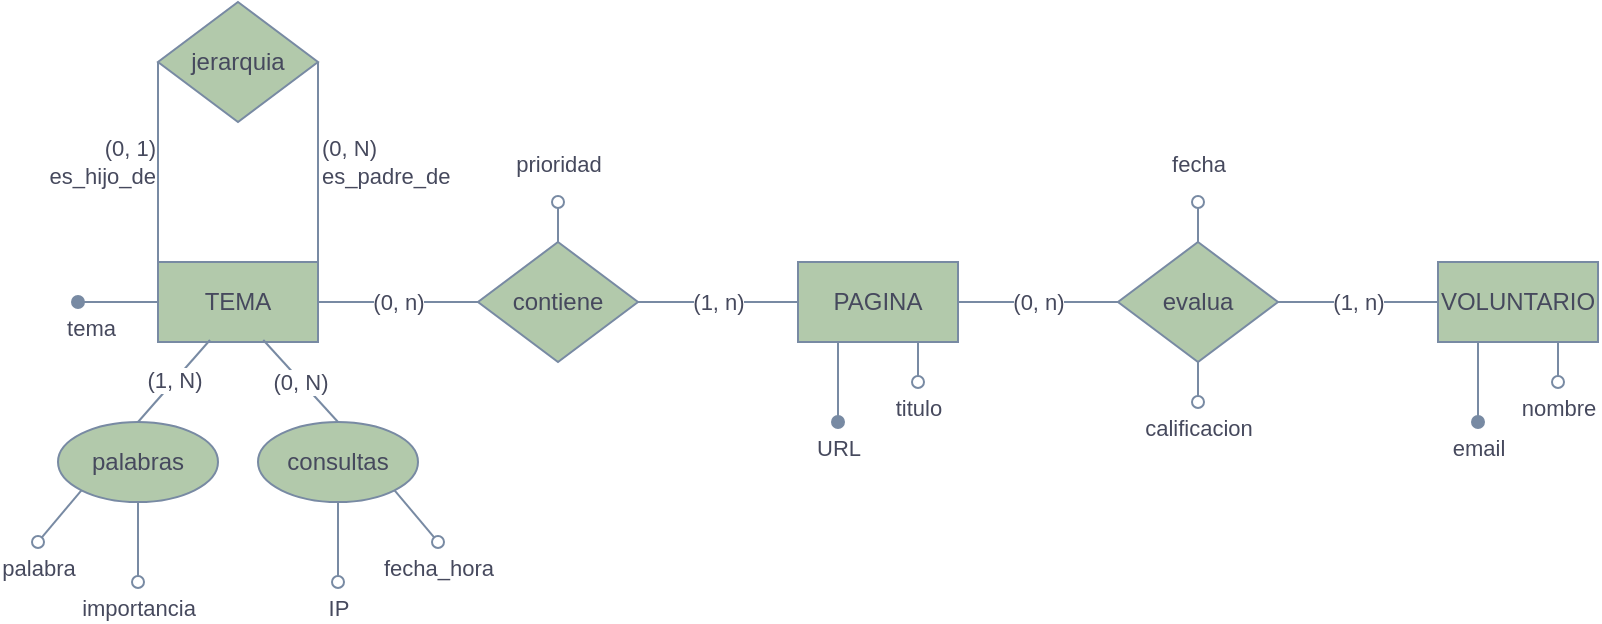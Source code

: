 <mxfile version="17.4.6" type="device"><diagram id="R2lEEEUBdFMjLlhIrx00" name="Page-1"><mxGraphModel dx="862" dy="496" grid="1" gridSize="10" guides="1" tooltips="1" connect="1" arrows="1" fold="1" page="1" pageScale="1" pageWidth="1169" pageHeight="827" math="0" shadow="0" extFonts="Permanent Marker^https://fonts.googleapis.com/css?family=Permanent+Marker"><root><mxCell id="0"/><mxCell id="1" parent="0"/><mxCell id="az94NWHXUpk0kcAOf4Yl-8" value="tema" style="edgeStyle=none;rounded=0;orthogonalLoop=1;jettySize=auto;html=1;endArrow=oval;endFill=1;startArrow=none;startFill=0;labelPosition=left;verticalLabelPosition=bottom;align=right;verticalAlign=top;strokeColor=#788AA3;fontColor=#46495D;" edge="1" parent="1" source="V0h3Uh2K9khEuizxDlOd-1"><mxGeometry relative="1" as="geometry"><mxPoint x="60" y="190" as="targetPoint"/></mxGeometry></mxCell><mxCell id="az94NWHXUpk0kcAOf4Yl-23" value="(0, n)" style="edgeStyle=none;rounded=0;orthogonalLoop=1;jettySize=auto;html=1;exitX=1;exitY=0.5;exitDx=0;exitDy=0;startArrow=none;startFill=0;endArrow=none;endFill=0;strokeColor=#788AA3;fontColor=#46495D;" edge="1" parent="1" source="V0h3Uh2K9khEuizxDlOd-1" target="V0h3Uh2K9khEuizxDlOd-4"><mxGeometry relative="1" as="geometry"/></mxCell><mxCell id="V0h3Uh2K9khEuizxDlOd-1" value="TEMA" style="whiteSpace=wrap;html=1;align=center;fillColor=#B2C9AB;strokeColor=#788AA3;fontColor=#46495D;" parent="1" vertex="1"><mxGeometry x="100" y="170" width="80" height="40" as="geometry"/></mxCell><mxCell id="az94NWHXUpk0kcAOf4Yl-15" value="URL" style="edgeStyle=none;rounded=0;orthogonalLoop=1;jettySize=auto;html=1;exitX=0.25;exitY=1;exitDx=0;exitDy=0;startArrow=none;startFill=0;endArrow=oval;endFill=1;labelPosition=right;verticalLabelPosition=bottom;align=center;verticalAlign=top;strokeColor=#788AA3;fontColor=#46495D;" edge="1" parent="1" source="V0h3Uh2K9khEuizxDlOd-2"><mxGeometry x="1" relative="1" as="geometry"><mxPoint x="440" y="250" as="targetPoint"/><mxPoint as="offset"/></mxGeometry></mxCell><mxCell id="az94NWHXUpk0kcAOf4Yl-17" value="titulo" style="edgeStyle=none;rounded=0;orthogonalLoop=1;jettySize=auto;html=1;exitX=0.75;exitY=1;exitDx=0;exitDy=0;startArrow=none;startFill=0;endArrow=oval;endFill=0;labelPosition=right;verticalLabelPosition=bottom;align=center;verticalAlign=top;strokeColor=#788AA3;fontColor=#46495D;" edge="1" parent="1" source="V0h3Uh2K9khEuizxDlOd-2"><mxGeometry x="1" relative="1" as="geometry"><mxPoint x="480" y="230" as="targetPoint"/><mxPoint as="offset"/></mxGeometry></mxCell><mxCell id="az94NWHXUpk0kcAOf4Yl-25" value="(0, n)" style="edgeStyle=none;rounded=0;orthogonalLoop=1;jettySize=auto;html=1;exitX=1;exitY=0.5;exitDx=0;exitDy=0;entryX=0;entryY=0.5;entryDx=0;entryDy=0;startArrow=none;startFill=0;endArrow=none;endFill=0;strokeColor=#788AA3;fontColor=#46495D;" edge="1" parent="1" source="V0h3Uh2K9khEuizxDlOd-2" target="V0h3Uh2K9khEuizxDlOd-5"><mxGeometry relative="1" as="geometry"/></mxCell><mxCell id="V0h3Uh2K9khEuizxDlOd-2" value="PAGINA" style="whiteSpace=wrap;html=1;align=center;fillColor=#B2C9AB;strokeColor=#788AA3;fontColor=#46495D;" parent="1" vertex="1"><mxGeometry x="420" y="170" width="80" height="40" as="geometry"/></mxCell><mxCell id="az94NWHXUpk0kcAOf4Yl-18" value="email" style="edgeStyle=none;rounded=0;orthogonalLoop=1;jettySize=auto;html=1;exitX=0.25;exitY=1;exitDx=0;exitDy=0;startArrow=none;startFill=0;endArrow=oval;endFill=1;labelPosition=right;verticalLabelPosition=bottom;align=center;verticalAlign=top;strokeColor=#788AA3;fontColor=#46495D;" edge="1" parent="1" source="V0h3Uh2K9khEuizxDlOd-3"><mxGeometry x="1" relative="1" as="geometry"><mxPoint x="760" y="250" as="targetPoint"/><mxPoint as="offset"/></mxGeometry></mxCell><mxCell id="az94NWHXUpk0kcAOf4Yl-19" value="nombre" style="edgeStyle=none;rounded=0;orthogonalLoop=1;jettySize=auto;html=1;exitX=0.75;exitY=1;exitDx=0;exitDy=0;startArrow=none;startFill=0;endArrow=oval;endFill=0;labelPosition=right;verticalLabelPosition=bottom;align=center;verticalAlign=top;strokeColor=#788AA3;fontColor=#46495D;" edge="1" parent="1" source="V0h3Uh2K9khEuizxDlOd-3"><mxGeometry x="1" relative="1" as="geometry"><mxPoint x="800" y="230" as="targetPoint"/><mxPoint as="offset"/></mxGeometry></mxCell><mxCell id="V0h3Uh2K9khEuizxDlOd-3" value="VOLUNTARIO" style="whiteSpace=wrap;html=1;align=center;fillColor=#B2C9AB;strokeColor=#788AA3;fontColor=#46495D;" parent="1" vertex="1"><mxGeometry x="740" y="170" width="80" height="40" as="geometry"/></mxCell><mxCell id="az94NWHXUpk0kcAOf4Yl-20" value="prioridad" style="edgeStyle=none;rounded=0;orthogonalLoop=1;jettySize=auto;html=1;exitX=0.5;exitY=0;exitDx=0;exitDy=0;startArrow=none;startFill=0;endArrow=oval;endFill=0;labelPosition=right;verticalLabelPosition=top;align=center;verticalAlign=bottom;strokeColor=#788AA3;fontColor=#46495D;" edge="1" parent="1" source="V0h3Uh2K9khEuizxDlOd-4"><mxGeometry x="1" y="10" relative="1" as="geometry"><mxPoint x="300" y="140" as="targetPoint"/><mxPoint x="10" y="-10" as="offset"/></mxGeometry></mxCell><mxCell id="az94NWHXUpk0kcAOf4Yl-24" value="(1, n)" style="edgeStyle=none;rounded=0;orthogonalLoop=1;jettySize=auto;html=1;exitX=1;exitY=0.5;exitDx=0;exitDy=0;entryX=0;entryY=0.5;entryDx=0;entryDy=0;startArrow=none;startFill=0;endArrow=none;endFill=0;strokeColor=#788AA3;fontColor=#46495D;" edge="1" parent="1" source="V0h3Uh2K9khEuizxDlOd-4" target="V0h3Uh2K9khEuizxDlOd-2"><mxGeometry relative="1" as="geometry"/></mxCell><mxCell id="V0h3Uh2K9khEuizxDlOd-4" value="contiene" style="shape=rhombus;perimeter=rhombusPerimeter;whiteSpace=wrap;html=1;align=center;fillColor=#B2C9AB;strokeColor=#788AA3;fontColor=#46495D;" parent="1" vertex="1"><mxGeometry x="260" y="160" width="80" height="60" as="geometry"/></mxCell><mxCell id="az94NWHXUpk0kcAOf4Yl-21" value="fecha" style="edgeStyle=none;rounded=0;orthogonalLoop=1;jettySize=auto;html=1;exitX=0.5;exitY=0;exitDx=0;exitDy=0;startArrow=none;startFill=0;endArrow=oval;endFill=0;labelPosition=right;verticalLabelPosition=top;align=center;verticalAlign=bottom;strokeColor=#788AA3;fontColor=#46495D;" edge="1" parent="1" source="V0h3Uh2K9khEuizxDlOd-5"><mxGeometry x="1" y="10" relative="1" as="geometry"><mxPoint x="620" y="140" as="targetPoint"/><mxPoint x="10" y="-10" as="offset"/></mxGeometry></mxCell><mxCell id="az94NWHXUpk0kcAOf4Yl-22" value="calificacion" style="edgeStyle=none;rounded=0;orthogonalLoop=1;jettySize=auto;html=1;exitX=0.5;exitY=1;exitDx=0;exitDy=0;startArrow=none;startFill=0;endArrow=oval;endFill=0;labelPosition=right;verticalLabelPosition=bottom;align=center;verticalAlign=top;strokeColor=#788AA3;fontColor=#46495D;" edge="1" parent="1" source="V0h3Uh2K9khEuizxDlOd-5"><mxGeometry x="1" relative="1" as="geometry"><mxPoint x="620" y="240" as="targetPoint"/><mxPoint as="offset"/></mxGeometry></mxCell><mxCell id="az94NWHXUpk0kcAOf4Yl-26" value="(1, n)" style="edgeStyle=none;rounded=0;orthogonalLoop=1;jettySize=auto;html=1;exitX=1;exitY=0.5;exitDx=0;exitDy=0;entryX=0;entryY=0.5;entryDx=0;entryDy=0;startArrow=none;startFill=0;endArrow=none;endFill=0;strokeColor=#788AA3;fontColor=#46495D;" edge="1" parent="1" source="V0h3Uh2K9khEuizxDlOd-5" target="V0h3Uh2K9khEuizxDlOd-3"><mxGeometry relative="1" as="geometry"/></mxCell><mxCell id="V0h3Uh2K9khEuizxDlOd-5" value="evalua" style="shape=rhombus;perimeter=rhombusPerimeter;whiteSpace=wrap;html=1;align=center;fillColor=#B2C9AB;strokeColor=#788AA3;fontColor=#46495D;" parent="1" vertex="1"><mxGeometry x="580" y="160" width="80" height="60" as="geometry"/></mxCell><mxCell id="V0h3Uh2K9khEuizxDlOd-7" value="(0, 1)&lt;br&gt;es_hijo_de" style="rounded=0;orthogonalLoop=1;jettySize=auto;html=1;entryX=0;entryY=0;entryDx=0;entryDy=0;exitX=0;exitY=0.5;exitDx=0;exitDy=0;endArrow=none;endFill=0;align=right;strokeColor=#788AA3;fontColor=#46495D;" parent="1" source="V0h3Uh2K9khEuizxDlOd-6" target="V0h3Uh2K9khEuizxDlOd-1" edge="1"><mxGeometry relative="1" as="geometry"><mxPoint as="offset"/></mxGeometry></mxCell><mxCell id="V0h3Uh2K9khEuizxDlOd-8" value="(0, N)&lt;br&gt;es_padre_de" style="rounded=0;orthogonalLoop=1;jettySize=auto;html=1;entryX=1;entryY=0;entryDx=0;entryDy=0;exitX=1;exitY=0.5;exitDx=0;exitDy=0;endArrow=none;endFill=0;align=left;strokeColor=#788AA3;fontColor=#46495D;" parent="1" source="V0h3Uh2K9khEuizxDlOd-6" target="V0h3Uh2K9khEuizxDlOd-1" edge="1"><mxGeometry relative="1" as="geometry"/></mxCell><mxCell id="V0h3Uh2K9khEuizxDlOd-6" value="jerarquia" style="shape=rhombus;perimeter=rhombusPerimeter;whiteSpace=wrap;html=1;align=center;fillColor=#B2C9AB;strokeColor=#788AA3;fontColor=#46495D;" parent="1" vertex="1"><mxGeometry x="100" y="40" width="80" height="60" as="geometry"/></mxCell><mxCell id="az94NWHXUpk0kcAOf4Yl-3" value="(1, N)" style="rounded=0;orthogonalLoop=1;jettySize=auto;html=1;exitX=0.5;exitY=0;exitDx=0;exitDy=0;entryX=0.325;entryY=0.975;entryDx=0;entryDy=0;entryPerimeter=0;endArrow=none;endFill=0;strokeColor=#788AA3;fontColor=#46495D;" edge="1" parent="1" source="az94NWHXUpk0kcAOf4Yl-1" target="V0h3Uh2K9khEuizxDlOd-1"><mxGeometry relative="1" as="geometry"/></mxCell><mxCell id="az94NWHXUpk0kcAOf4Yl-11" value="palabra" style="edgeStyle=none;rounded=0;orthogonalLoop=1;jettySize=auto;html=1;exitX=0;exitY=1;exitDx=0;exitDy=0;startArrow=none;startFill=0;endArrow=oval;endFill=0;labelPosition=left;verticalLabelPosition=bottom;align=center;verticalAlign=top;strokeColor=#788AA3;fontColor=#46495D;" edge="1" parent="1" source="az94NWHXUpk0kcAOf4Yl-1"><mxGeometry x="1" relative="1" as="geometry"><mxPoint x="40" y="310" as="targetPoint"/><mxPoint as="offset"/></mxGeometry></mxCell><mxCell id="az94NWHXUpk0kcAOf4Yl-12" value="importancia" style="edgeStyle=none;rounded=0;orthogonalLoop=1;jettySize=auto;html=1;exitX=0.5;exitY=1;exitDx=0;exitDy=0;startArrow=none;startFill=0;endArrow=oval;endFill=0;labelPosition=left;verticalLabelPosition=bottom;align=center;verticalAlign=top;strokeColor=#788AA3;fontColor=#46495D;" edge="1" parent="1" source="az94NWHXUpk0kcAOf4Yl-1"><mxGeometry x="1" relative="1" as="geometry"><mxPoint x="90" y="330" as="targetPoint"/><mxPoint as="offset"/></mxGeometry></mxCell><mxCell id="az94NWHXUpk0kcAOf4Yl-1" value="palabras" style="ellipse;whiteSpace=wrap;html=1;align=center;fillColor=#B2C9AB;strokeColor=#788AA3;fontColor=#46495D;" vertex="1" parent="1"><mxGeometry x="50" y="250" width="80" height="40" as="geometry"/></mxCell><mxCell id="az94NWHXUpk0kcAOf4Yl-4" value="(0, N)" style="edgeStyle=none;rounded=0;orthogonalLoop=1;jettySize=auto;html=1;exitX=0.5;exitY=0;exitDx=0;exitDy=0;entryX=0.658;entryY=0.975;entryDx=0;entryDy=0;entryPerimeter=0;endArrow=none;endFill=0;strokeColor=#788AA3;fontColor=#46495D;" edge="1" parent="1" source="az94NWHXUpk0kcAOf4Yl-2" target="V0h3Uh2K9khEuizxDlOd-1"><mxGeometry relative="1" as="geometry"/></mxCell><mxCell id="az94NWHXUpk0kcAOf4Yl-13" value="IP" style="edgeStyle=none;rounded=0;orthogonalLoop=1;jettySize=auto;html=1;exitX=0.5;exitY=1;exitDx=0;exitDy=0;startArrow=none;startFill=0;endArrow=oval;endFill=0;labelPosition=right;verticalLabelPosition=bottom;align=center;verticalAlign=top;strokeColor=#788AA3;fontColor=#46495D;" edge="1" parent="1" source="az94NWHXUpk0kcAOf4Yl-2"><mxGeometry x="1" relative="1" as="geometry"><mxPoint x="190" y="330" as="targetPoint"/><mxPoint as="offset"/></mxGeometry></mxCell><mxCell id="az94NWHXUpk0kcAOf4Yl-14" value="fecha_hora" style="edgeStyle=none;rounded=0;orthogonalLoop=1;jettySize=auto;html=1;exitX=1;exitY=1;exitDx=0;exitDy=0;startArrow=none;startFill=0;endArrow=oval;endFill=0;labelPosition=right;verticalLabelPosition=bottom;align=center;verticalAlign=top;strokeColor=#788AA3;fontColor=#46495D;" edge="1" parent="1" source="az94NWHXUpk0kcAOf4Yl-2"><mxGeometry x="1" relative="1" as="geometry"><mxPoint x="240" y="310" as="targetPoint"/><mxPoint as="offset"/></mxGeometry></mxCell><mxCell id="az94NWHXUpk0kcAOf4Yl-2" value="consultas" style="ellipse;whiteSpace=wrap;html=1;align=center;fillColor=#B2C9AB;strokeColor=#788AA3;fontColor=#46495D;" vertex="1" parent="1"><mxGeometry x="150" y="250" width="80" height="40" as="geometry"/></mxCell></root></mxGraphModel></diagram></mxfile>